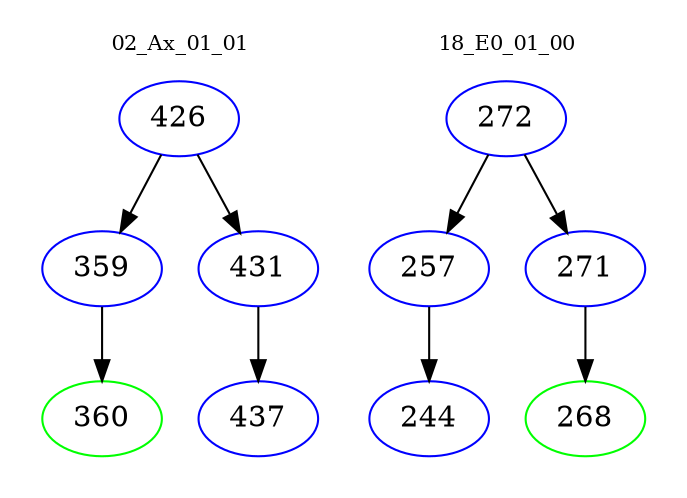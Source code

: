 digraph{
subgraph cluster_0 {
color = white
label = "02_Ax_01_01";
fontsize=10;
T0_426 [label="426", color="blue"]
T0_426 -> T0_359 [color="black"]
T0_359 [label="359", color="blue"]
T0_359 -> T0_360 [color="black"]
T0_360 [label="360", color="green"]
T0_426 -> T0_431 [color="black"]
T0_431 [label="431", color="blue"]
T0_431 -> T0_437 [color="black"]
T0_437 [label="437", color="blue"]
}
subgraph cluster_1 {
color = white
label = "18_E0_01_00";
fontsize=10;
T1_272 [label="272", color="blue"]
T1_272 -> T1_257 [color="black"]
T1_257 [label="257", color="blue"]
T1_257 -> T1_244 [color="black"]
T1_244 [label="244", color="blue"]
T1_272 -> T1_271 [color="black"]
T1_271 [label="271", color="blue"]
T1_271 -> T1_268 [color="black"]
T1_268 [label="268", color="green"]
}
}
